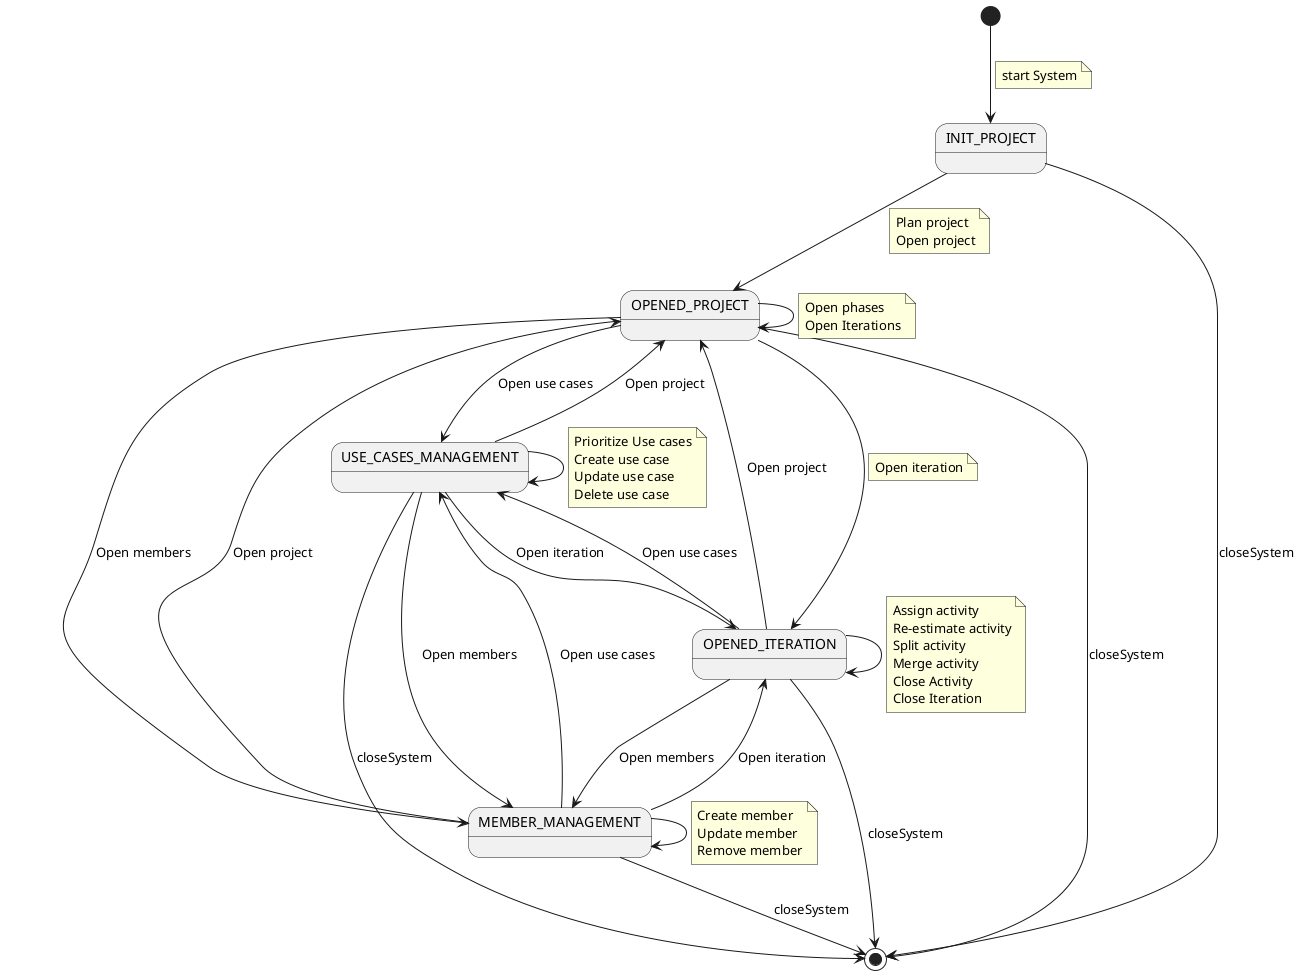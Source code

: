 @startuml



[*] --> INIT_PROJECT
 note on link
    start System
 end note
INIT_PROJECT -down-> OPENED_PROJECT
    note on link
        Plan project
        Open project
    end note

INIT_PROJECT            -down-> [*] : closeSystem
OPENED_PROJECT          -down-> [*] : closeSystem
USE_CASES_MANAGEMENT    -down-> [*] : closeSystem
MEMBER_MANAGEMENT       -down-> [*] : closeSystem
OPENED_ITERATION      -down-> [*] : closeSystem

OPENED_PROJECT --> OPENED_PROJECT
    note on link
        Open phases
        Open Iterations
    end note
OPENED_PROJECT --> USE_CASES_MANAGEMENT : Open use cases
OPENED_PROJECT --> MEMBER_MANAGEMENT    : Open members
OPENED_PROJECT --> OPENED_ITERATION
    note on link
        Open iteration
    end note
USE_CASES_MANAGEMENT --> USE_CASES_MANAGEMENT
    note on link
        Prioritize Use cases
        Create use case
        Update use case
        Delete use case
    end note
USE_CASES_MANAGEMENT --> OPENED_PROJECT         : Open project
USE_CASES_MANAGEMENT --> MEMBER_MANAGEMENT      : Open members
USE_CASES_MANAGEMENT --> OPENED_ITERATION     : Open iteration

MEMBER_MANAGEMENT --> MEMBER_MANAGEMENT
    note on link
        Create member
        Update member
        Remove member
    end note
MEMBER_MANAGEMENT --> OPENED_PROJECT        : Open project
MEMBER_MANAGEMENT --> USE_CASES_MANAGEMENT  : Open use cases
MEMBER_MANAGEMENT --> OPENED_ITERATION    : Open iteration

OPENED_ITERATION --> OPENED_ITERATION
    note on link
        Assign activity
        Re-estimate activity
        Split activity
        Merge activity
        Close Activity
        Close Iteration
    end note
OPENED_ITERATION --> OPENED_PROJECT : Open project
OPENED_ITERATION --> MEMBER_MANAGEMENT : Open members
OPENED_ITERATION --> USE_CASES_MANAGEMENT : Open use cases
@enduml